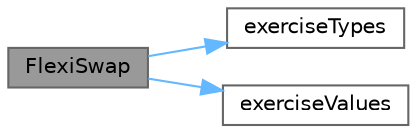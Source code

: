 digraph "FlexiSwap"
{
 // INTERACTIVE_SVG=YES
 // LATEX_PDF_SIZE
  bgcolor="transparent";
  edge [fontname=Helvetica,fontsize=10,labelfontname=Helvetica,labelfontsize=10];
  node [fontname=Helvetica,fontsize=10,shape=box,height=0.2,width=0.4];
  rankdir="LR";
  Node1 [label="FlexiSwap",height=0.2,width=0.4,color="gray40", fillcolor="grey60", style="filled", fontcolor="black",tooltip=" "];
  Node1 -> Node2 [color="steelblue1",style="solid"];
  Node2 [label="exerciseTypes",height=0.2,width=0.4,color="grey40", fillcolor="white", style="filled",URL="$classore_1_1data_1_1_flexi_swap.html#aa98e6cdab1bf77491b4011046a918245",tooltip=" "];
  Node1 -> Node3 [color="steelblue1",style="solid"];
  Node3 [label="exerciseValues",height=0.2,width=0.4,color="grey40", fillcolor="white", style="filled",URL="$classore_1_1data_1_1_flexi_swap.html#aebc4a68d6a32112d866af0b11e3414f9",tooltip=" "];
}
